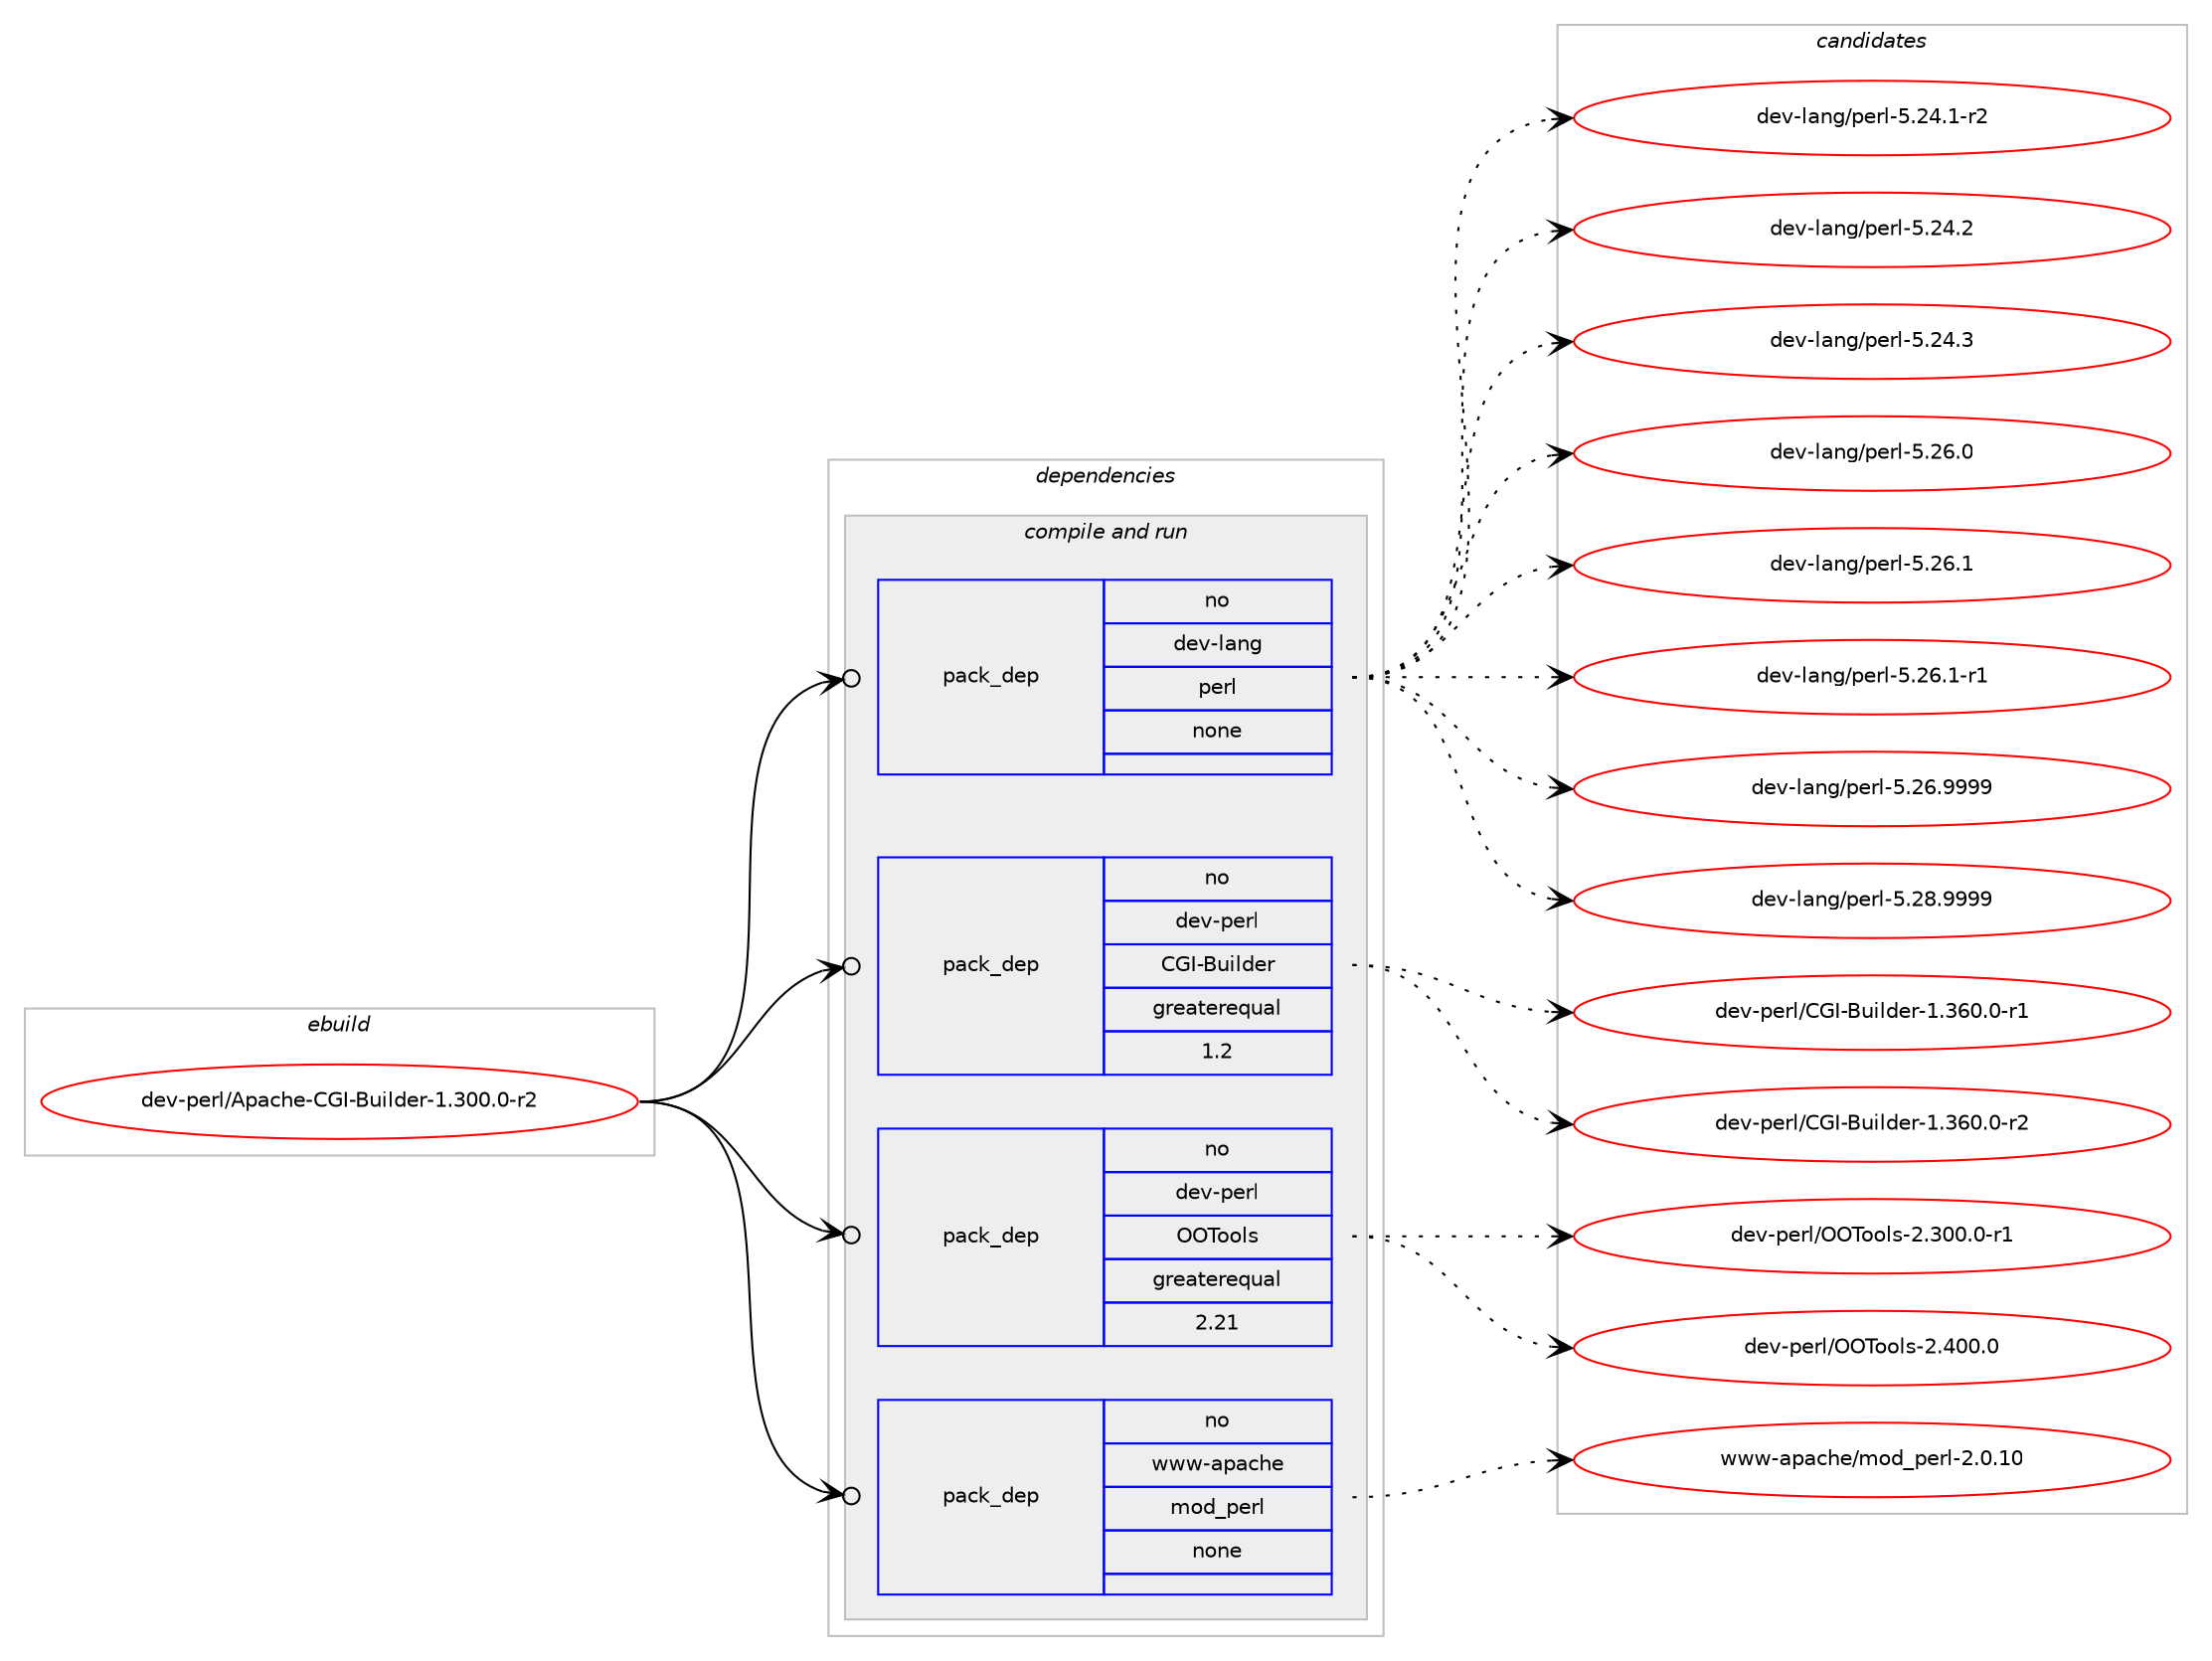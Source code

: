 digraph prolog {

# *************
# Graph options
# *************

newrank=true;
concentrate=true;
compound=true;
graph [rankdir=LR,fontname=Helvetica,fontsize=10,ranksep=1.5];#, ranksep=2.5, nodesep=0.2];
edge  [arrowhead=vee];
node  [fontname=Helvetica,fontsize=10];

# **********
# The ebuild
# **********

subgraph cluster_leftcol {
color=gray;
rank=same;
label=<<i>ebuild</i>>;
id [label="dev-perl/Apache-CGI-Builder-1.300.0-r2", color=red, width=4, href="../dev-perl/Apache-CGI-Builder-1.300.0-r2.svg"];
}

# ****************
# The dependencies
# ****************

subgraph cluster_midcol {
color=gray;
label=<<i>dependencies</i>>;
subgraph cluster_compile {
fillcolor="#eeeeee";
style=filled;
label=<<i>compile</i>>;
}
subgraph cluster_compileandrun {
fillcolor="#eeeeee";
style=filled;
label=<<i>compile and run</i>>;
subgraph pack94218 {
dependency124511 [label=<<TABLE BORDER="0" CELLBORDER="1" CELLSPACING="0" CELLPADDING="4" WIDTH="220"><TR><TD ROWSPAN="6" CELLPADDING="30">pack_dep</TD></TR><TR><TD WIDTH="110">no</TD></TR><TR><TD>dev-lang</TD></TR><TR><TD>perl</TD></TR><TR><TD>none</TD></TR><TR><TD></TD></TR></TABLE>>, shape=none, color=blue];
}
id:e -> dependency124511:w [weight=20,style="solid",arrowhead="odotvee"];
subgraph pack94219 {
dependency124512 [label=<<TABLE BORDER="0" CELLBORDER="1" CELLSPACING="0" CELLPADDING="4" WIDTH="220"><TR><TD ROWSPAN="6" CELLPADDING="30">pack_dep</TD></TR><TR><TD WIDTH="110">no</TD></TR><TR><TD>dev-perl</TD></TR><TR><TD>CGI-Builder</TD></TR><TR><TD>greaterequal</TD></TR><TR><TD>1.2</TD></TR></TABLE>>, shape=none, color=blue];
}
id:e -> dependency124512:w [weight=20,style="solid",arrowhead="odotvee"];
subgraph pack94220 {
dependency124513 [label=<<TABLE BORDER="0" CELLBORDER="1" CELLSPACING="0" CELLPADDING="4" WIDTH="220"><TR><TD ROWSPAN="6" CELLPADDING="30">pack_dep</TD></TR><TR><TD WIDTH="110">no</TD></TR><TR><TD>dev-perl</TD></TR><TR><TD>OOTools</TD></TR><TR><TD>greaterequal</TD></TR><TR><TD>2.21</TD></TR></TABLE>>, shape=none, color=blue];
}
id:e -> dependency124513:w [weight=20,style="solid",arrowhead="odotvee"];
subgraph pack94221 {
dependency124514 [label=<<TABLE BORDER="0" CELLBORDER="1" CELLSPACING="0" CELLPADDING="4" WIDTH="220"><TR><TD ROWSPAN="6" CELLPADDING="30">pack_dep</TD></TR><TR><TD WIDTH="110">no</TD></TR><TR><TD>www-apache</TD></TR><TR><TD>mod_perl</TD></TR><TR><TD>none</TD></TR><TR><TD></TD></TR></TABLE>>, shape=none, color=blue];
}
id:e -> dependency124514:w [weight=20,style="solid",arrowhead="odotvee"];
}
subgraph cluster_run {
fillcolor="#eeeeee";
style=filled;
label=<<i>run</i>>;
}
}

# **************
# The candidates
# **************

subgraph cluster_choices {
rank=same;
color=gray;
label=<<i>candidates</i>>;

subgraph choice94218 {
color=black;
nodesep=1;
choice100101118451089711010347112101114108455346505246494511450 [label="dev-lang/perl-5.24.1-r2", color=red, width=4,href="../dev-lang/perl-5.24.1-r2.svg"];
choice10010111845108971101034711210111410845534650524650 [label="dev-lang/perl-5.24.2", color=red, width=4,href="../dev-lang/perl-5.24.2.svg"];
choice10010111845108971101034711210111410845534650524651 [label="dev-lang/perl-5.24.3", color=red, width=4,href="../dev-lang/perl-5.24.3.svg"];
choice10010111845108971101034711210111410845534650544648 [label="dev-lang/perl-5.26.0", color=red, width=4,href="../dev-lang/perl-5.26.0.svg"];
choice10010111845108971101034711210111410845534650544649 [label="dev-lang/perl-5.26.1", color=red, width=4,href="../dev-lang/perl-5.26.1.svg"];
choice100101118451089711010347112101114108455346505446494511449 [label="dev-lang/perl-5.26.1-r1", color=red, width=4,href="../dev-lang/perl-5.26.1-r1.svg"];
choice10010111845108971101034711210111410845534650544657575757 [label="dev-lang/perl-5.26.9999", color=red, width=4,href="../dev-lang/perl-5.26.9999.svg"];
choice10010111845108971101034711210111410845534650564657575757 [label="dev-lang/perl-5.28.9999", color=red, width=4,href="../dev-lang/perl-5.28.9999.svg"];
dependency124511:e -> choice100101118451089711010347112101114108455346505246494511450:w [style=dotted,weight="100"];
dependency124511:e -> choice10010111845108971101034711210111410845534650524650:w [style=dotted,weight="100"];
dependency124511:e -> choice10010111845108971101034711210111410845534650524651:w [style=dotted,weight="100"];
dependency124511:e -> choice10010111845108971101034711210111410845534650544648:w [style=dotted,weight="100"];
dependency124511:e -> choice10010111845108971101034711210111410845534650544649:w [style=dotted,weight="100"];
dependency124511:e -> choice100101118451089711010347112101114108455346505446494511449:w [style=dotted,weight="100"];
dependency124511:e -> choice10010111845108971101034711210111410845534650544657575757:w [style=dotted,weight="100"];
dependency124511:e -> choice10010111845108971101034711210111410845534650564657575757:w [style=dotted,weight="100"];
}
subgraph choice94219 {
color=black;
nodesep=1;
choice1001011184511210111410847677173456611710510810010111445494651544846484511449 [label="dev-perl/CGI-Builder-1.360.0-r1", color=red, width=4,href="../dev-perl/CGI-Builder-1.360.0-r1.svg"];
choice1001011184511210111410847677173456611710510810010111445494651544846484511450 [label="dev-perl/CGI-Builder-1.360.0-r2", color=red, width=4,href="../dev-perl/CGI-Builder-1.360.0-r2.svg"];
dependency124512:e -> choice1001011184511210111410847677173456611710510810010111445494651544846484511449:w [style=dotted,weight="100"];
dependency124512:e -> choice1001011184511210111410847677173456611710510810010111445494651544846484511450:w [style=dotted,weight="100"];
}
subgraph choice94220 {
color=black;
nodesep=1;
choice100101118451121011141084779798411111110811545504651484846484511449 [label="dev-perl/OOTools-2.300.0-r1", color=red, width=4,href="../dev-perl/OOTools-2.300.0-r1.svg"];
choice10010111845112101114108477979841111111081154550465248484648 [label="dev-perl/OOTools-2.400.0", color=red, width=4,href="../dev-perl/OOTools-2.400.0.svg"];
dependency124513:e -> choice100101118451121011141084779798411111110811545504651484846484511449:w [style=dotted,weight="100"];
dependency124513:e -> choice10010111845112101114108477979841111111081154550465248484648:w [style=dotted,weight="100"];
}
subgraph choice94221 {
color=black;
nodesep=1;
choice11911911945971129799104101471091111009511210111410845504648464948 [label="www-apache/mod_perl-2.0.10", color=red, width=4,href="../www-apache/mod_perl-2.0.10.svg"];
dependency124514:e -> choice11911911945971129799104101471091111009511210111410845504648464948:w [style=dotted,weight="100"];
}
}

}
